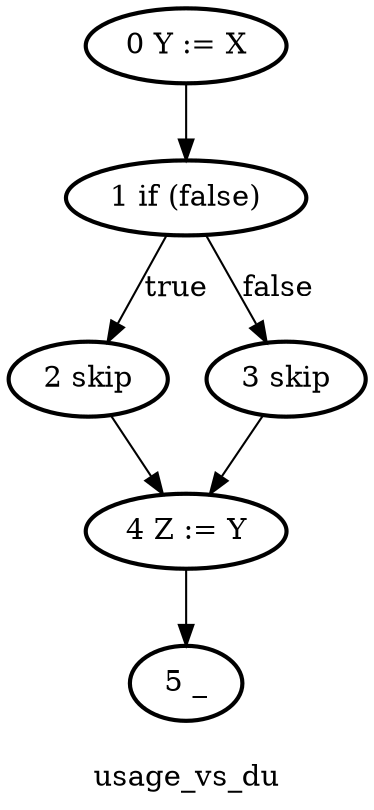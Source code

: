 digraph usage_vs_du {
	label = "
usage_vs_du"
	"1 if (false)" [style = bold]
	"2 skip" [style = bold]
	"1 if (false)" -> "3 skip" [label = false]
	"5 _" [style = bold]
	"4 Z := Y" [style = bold]
	"0 Y := X" [style = bold]
	"0 Y := X" -> "1 if (false)"
	"2 skip" -> "4 Z := Y"
	"4 Z := Y" -> "5 _"
	"3 skip" [style = bold]
	"3 skip" -> "4 Z := Y"
	"1 if (false)" -> "2 skip" [label = true]
}